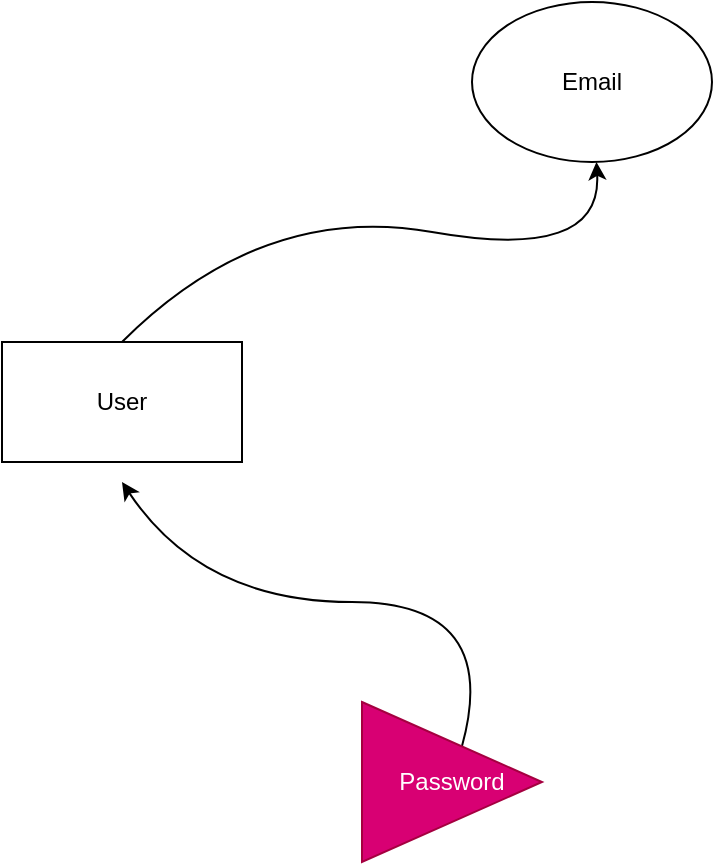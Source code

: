 <mxfile>
    <diagram id="wN-jLgNoZTvINcvy8jqK" name="Page-1">
        <mxGraphModel dx="593" dy="626" grid="1" gridSize="10" guides="1" tooltips="1" connect="1" arrows="1" fold="1" page="1" pageScale="1" pageWidth="850" pageHeight="1100" math="0" shadow="0">
            <root>
                <mxCell id="0"/>
                <mxCell id="1" parent="0"/>
                <mxCell id="5" style="edgeStyle=none;html=1;exitX=0.5;exitY=0;exitDx=0;exitDy=0;curved=1;" edge="1" parent="1" source="2" target="3">
                    <mxGeometry relative="1" as="geometry">
                        <Array as="points">
                            <mxPoint x="260" y="130"/>
                            <mxPoint x="430" y="160"/>
                        </Array>
                    </mxGeometry>
                </mxCell>
                <mxCell id="2" value="User" style="rounded=0;whiteSpace=wrap;html=1;" vertex="1" parent="1">
                    <mxGeometry x="130" y="200" width="120" height="60" as="geometry"/>
                </mxCell>
                <mxCell id="3" value="Email&lt;br&gt;" style="ellipse;whiteSpace=wrap;html=1;" vertex="1" parent="1">
                    <mxGeometry x="365" y="30" width="120" height="80" as="geometry"/>
                </mxCell>
                <mxCell id="7" style="edgeStyle=none;curved=1;html=1;" edge="1" parent="1" source="6">
                    <mxGeometry relative="1" as="geometry">
                        <mxPoint x="190" y="270" as="targetPoint"/>
                        <Array as="points">
                            <mxPoint x="380" y="330"/>
                            <mxPoint x="230" y="330"/>
                        </Array>
                    </mxGeometry>
                </mxCell>
                <mxCell id="6" value="Password&lt;br&gt;" style="triangle;whiteSpace=wrap;html=1;fillColor=#d80073;fontColor=#ffffff;strokeColor=#A50040;" vertex="1" parent="1">
                    <mxGeometry x="310" y="380" width="90" height="80" as="geometry"/>
                </mxCell>
            </root>
        </mxGraphModel>
    </diagram>
</mxfile>